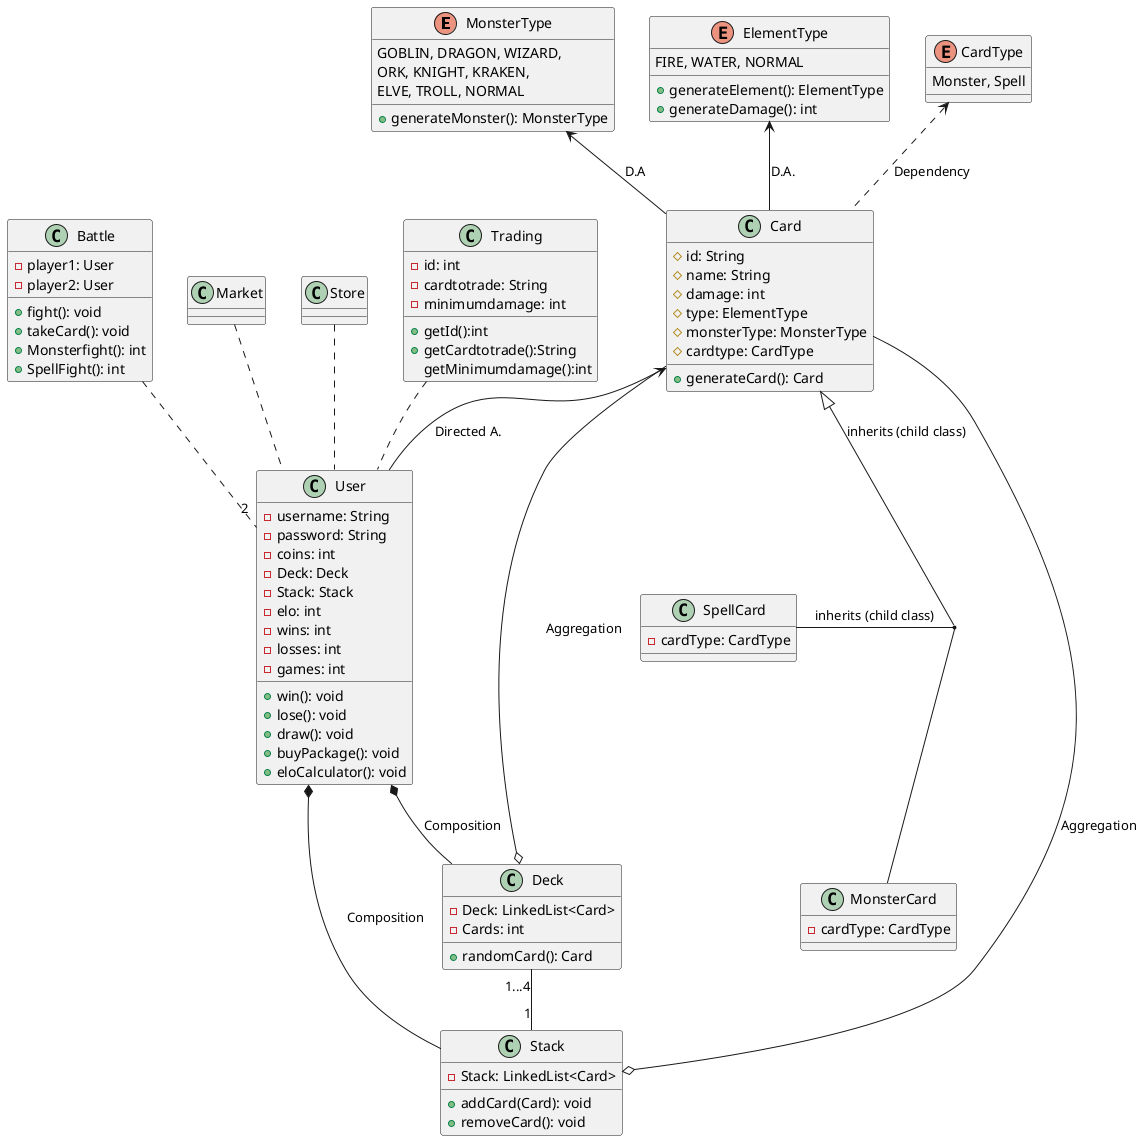 @startuml
'https://plantuml.com/class-diagram
MonsterType <-- Card: D.A
ElementType <-- Card: D.A.
User *-- Deck: Composition
Card <-- User: Directed A.
User *-- Stack: Composition
Stack o-- Card: Aggregation
CardType <.. Card: Dependency
Card <|-- MonsterCard: inherits (child class)
SpellCard -- (Card,MonsterCard): inherits (child class)
Deck o-- Card: Aggregation
Deck "1...4"-- "1" Stack
Market .. User
Store .. User
Trading .. User
Battle .. "2" User


class User {

    -username: String
    -password: String
    -coins: int
    -Deck: Deck
    -Stack: Stack
    -elo: int
    -wins: int
    -losses: int
    -games: int
    +win(): void
    +lose(): void
    +draw(): void
    +buyPackage(): void
    +eloCalculator(): void

}

class Market {

}
class Store {

}
class Deck {

    -Deck: LinkedList<Card>
    -Cards: int
    +randomCard(): Card


}
class Card {
    #id: String
    #name: String
    #damage: int
    #type: ElementType
    #monsterType: MonsterType
    #cardtype: CardType
    +generateCard(): Card

}
class MonsterCard {
    -cardType: CardType
}

class SpellCard {
    -cardType: CardType
}
enum CardType {

    Monster, Spell

}
 class Stack {

    -Stack: LinkedList<Card>
    +addCard(Card): void
    +removeCard(): void


}

enum ElementType {

    FIRE, WATER, NORMAL
    +generateElement(): ElementType
    +generateDamage(): int

}

enum MonsterType {

    GOBLIN, DRAGON, WIZARD,
    ORK, KNIGHT, KRAKEN,
    ELVE, TROLL, NORMAL

    +generateMonster(): MonsterType


}

class Battle{
 -player1: User
 -player2: User
 +fight(): void
 +takeCard(): void
 +Monsterfight(): int
 +SpellFight(): int

}
class Trading{
    -id: int
    -cardtotrade: String
    -minimumdamage: int
    +getId():int
    +getCardtotrade():String
    getMinimumdamage():int
}

@enduml